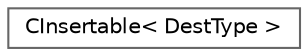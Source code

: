 digraph "Graphical Class Hierarchy"
{
 // INTERACTIVE_SVG=YES
 // LATEX_PDF_SIZE
  bgcolor="transparent";
  edge [fontname=Helvetica,fontsize=10,labelfontname=Helvetica,labelfontsize=10];
  node [fontname=Helvetica,fontsize=10,shape=box,height=0.2,width=0.4];
  rankdir="LR";
  Node0 [id="Node000000",label="CInsertable\< DestType \>",height=0.2,width=0.4,color="grey40", fillcolor="white", style="filled",URL="$d4/dd1/structCInsertable.html",tooltip="Describes an insertion operation for a destination type where an instance of another type can be inse..."];
}
